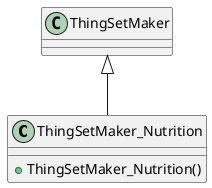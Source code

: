 @startuml
class ThingSetMaker_Nutrition {
    + ThingSetMaker_Nutrition()
}
ThingSetMaker <|-- ThingSetMaker_Nutrition
@enduml
